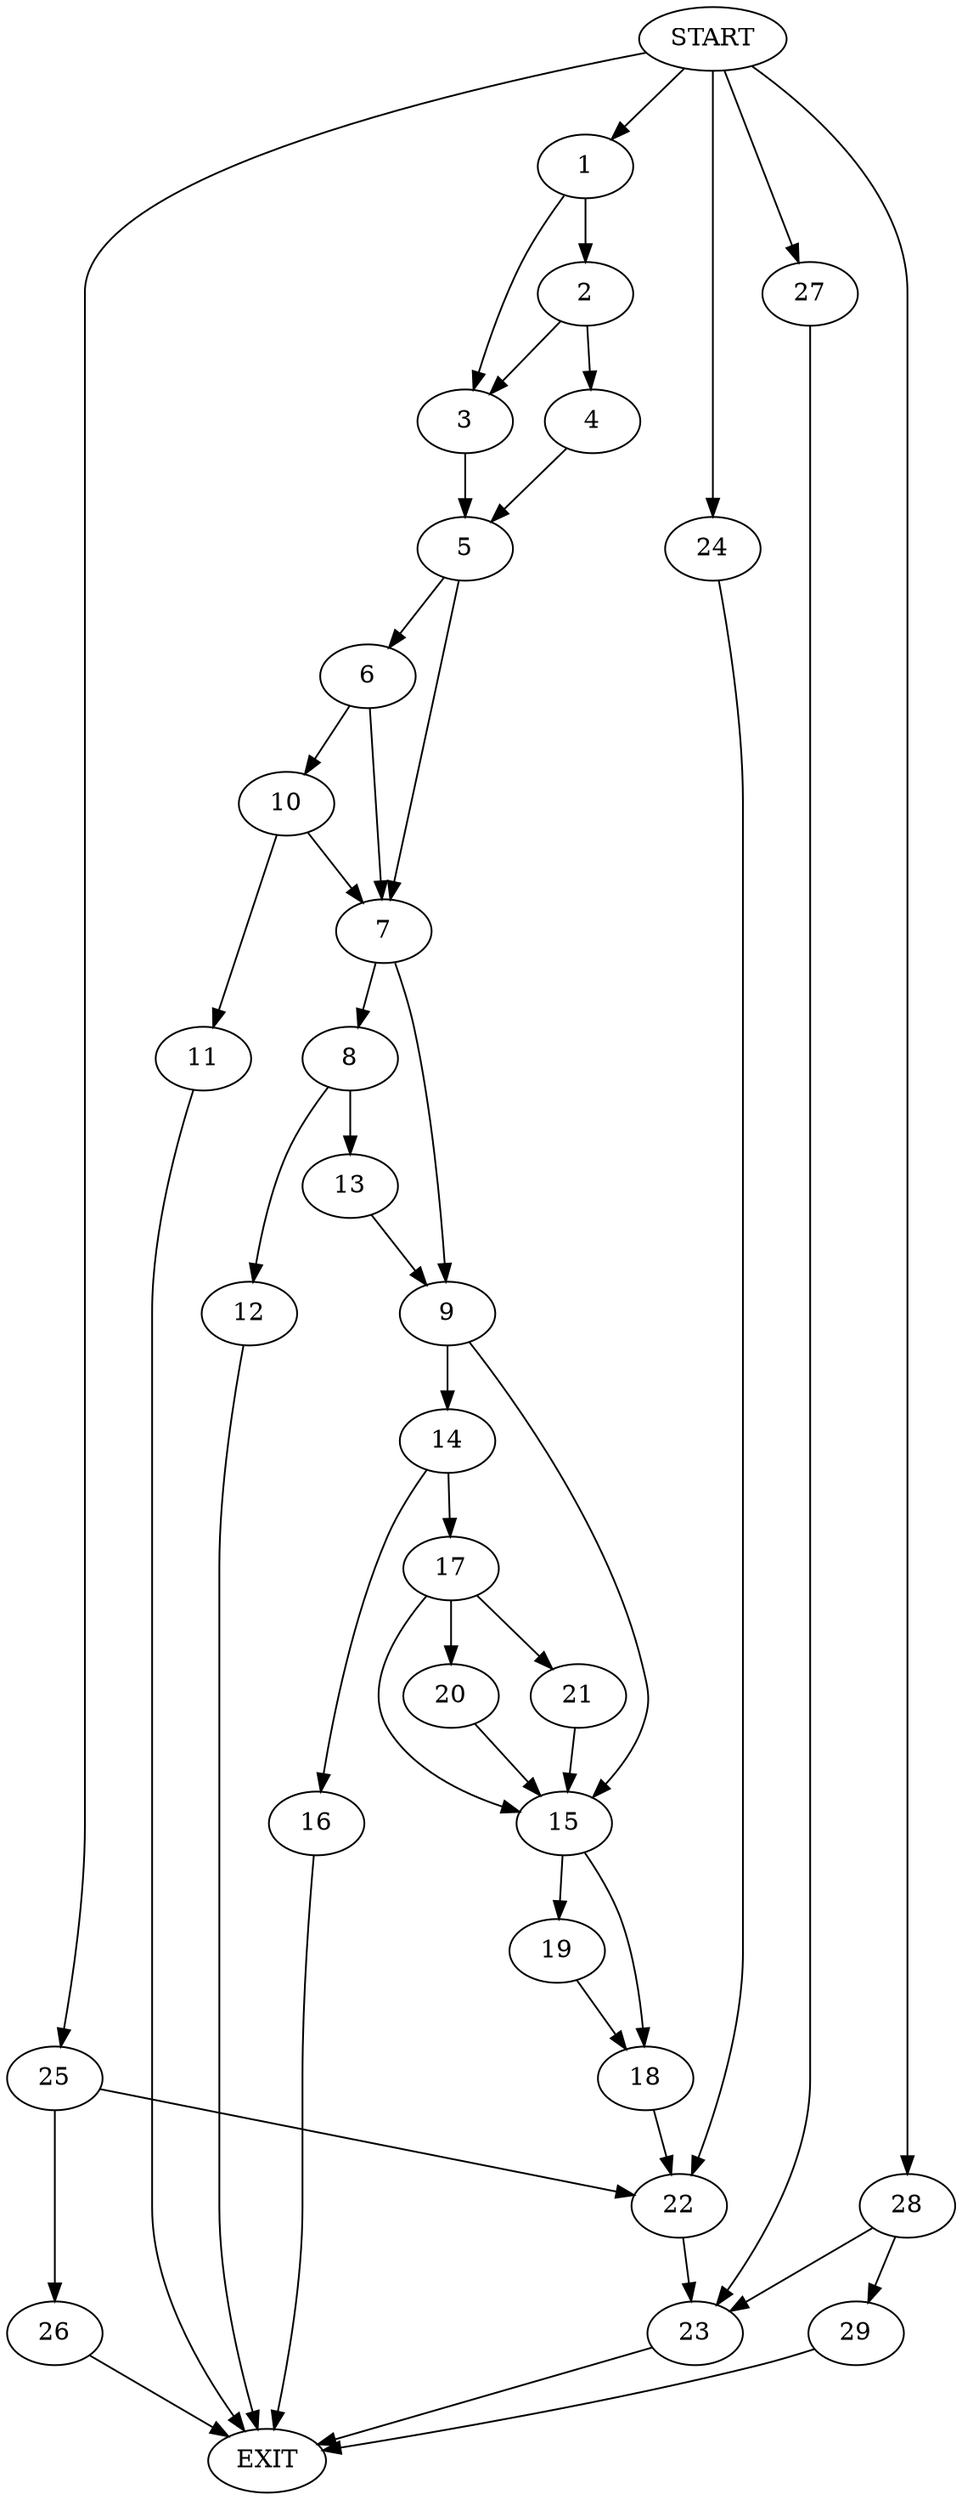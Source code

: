 digraph {
0 [label="START"]
30 [label="EXIT"]
0 -> 1
1 -> 2
1 -> 3
2 -> 3
2 -> 4
3 -> 5
4 -> 5
5 -> 6
5 -> 7
7 -> 8
7 -> 9
6 -> 10
6 -> 7
10 -> 11
10 -> 7
11 -> 30
8 -> 12
8 -> 13
9 -> 14
9 -> 15
12 -> 30
13 -> 9
14 -> 16
14 -> 17
15 -> 18
15 -> 19
17 -> 20
17 -> 15
17 -> 21
16 -> 30
21 -> 15
20 -> 15
18 -> 22
19 -> 18
22 -> 23
0 -> 24
24 -> 22
0 -> 25
25 -> 26
25 -> 22
26 -> 30
23 -> 30
0 -> 27
27 -> 23
0 -> 28
28 -> 29
28 -> 23
29 -> 30
}
